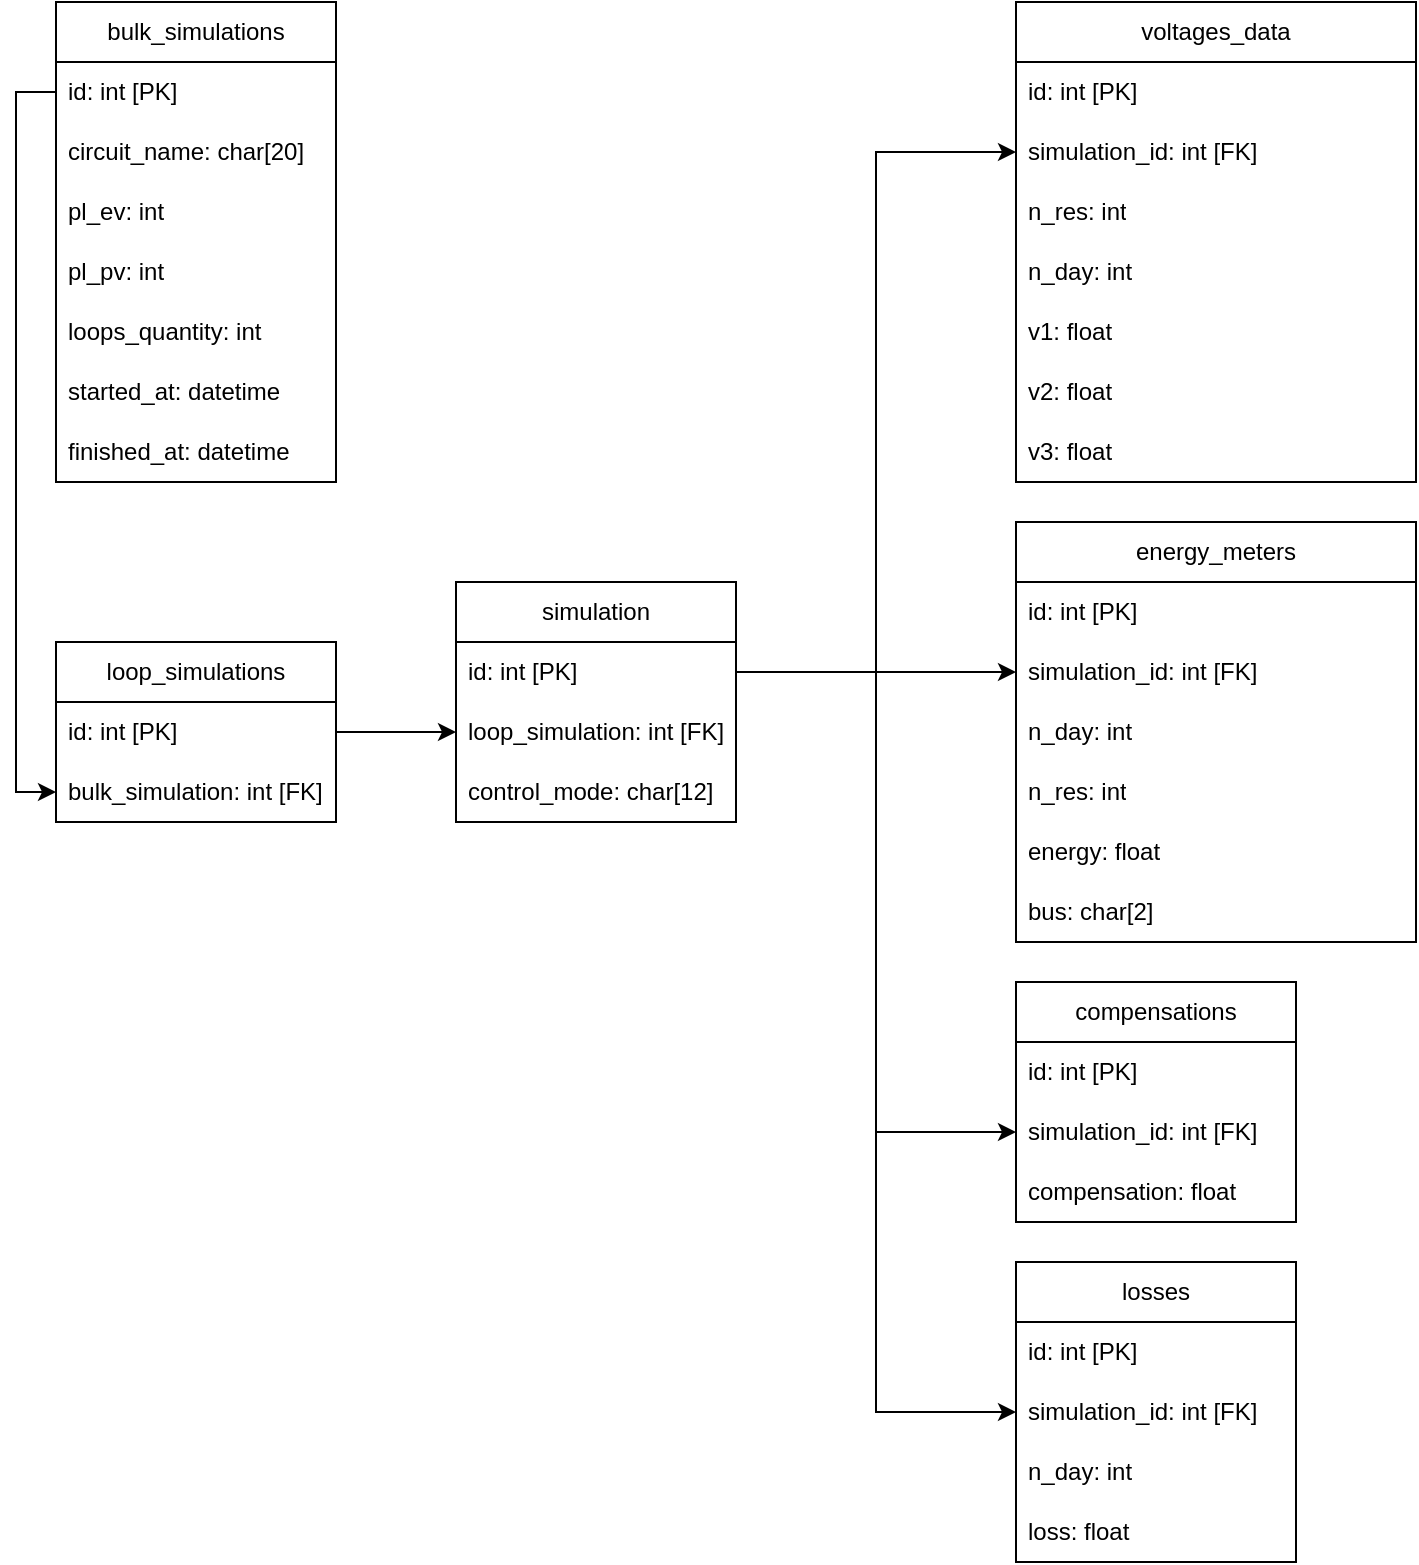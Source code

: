 <mxfile version="24.7.17" pages="2">
  <diagram id="ByuzTfWAhsFWjVy16ImF" name="database">
    <mxGraphModel dx="1434" dy="836" grid="1" gridSize="10" guides="1" tooltips="1" connect="1" arrows="1" fold="1" page="1" pageScale="1" pageWidth="850" pageHeight="1100" math="0" shadow="0">
      <root>
        <mxCell id="0" />
        <mxCell id="1" parent="0" />
        <mxCell id="2" value="bulk_simulations" style="swimlane;fontStyle=0;childLayout=stackLayout;horizontal=1;startSize=30;horizontalStack=0;resizeParent=1;resizeParentMax=0;resizeLast=0;collapsible=1;marginBottom=0;whiteSpace=wrap;html=1;" parent="1" vertex="1">
          <mxGeometry x="40" y="80" width="140" height="240" as="geometry" />
        </mxCell>
        <mxCell id="3" value="id: int [PK]" style="text;strokeColor=none;fillColor=none;align=left;verticalAlign=middle;spacingLeft=4;spacingRight=4;overflow=hidden;points=[[0,0.5],[1,0.5]];portConstraint=eastwest;rotatable=0;whiteSpace=wrap;html=1;" parent="2" vertex="1">
          <mxGeometry y="30" width="140" height="30" as="geometry" />
        </mxCell>
        <mxCell id="gSuRSlL41oqAudCzmP_L-16" value="circuit_name: char[20]" style="text;strokeColor=none;fillColor=none;align=left;verticalAlign=middle;spacingLeft=4;spacingRight=4;overflow=hidden;points=[[0,0.5],[1,0.5]];portConstraint=eastwest;rotatable=0;whiteSpace=wrap;html=1;" parent="2" vertex="1">
          <mxGeometry y="60" width="140" height="30" as="geometry" />
        </mxCell>
        <mxCell id="4" value="pl_ev: int&lt;span style=&quot;white-space: pre;&quot;&gt;&#x9;&lt;/span&gt;" style="text;strokeColor=none;fillColor=none;align=left;verticalAlign=middle;spacingLeft=4;spacingRight=4;overflow=hidden;points=[[0,0.5],[1,0.5]];portConstraint=eastwest;rotatable=0;whiteSpace=wrap;html=1;" parent="2" vertex="1">
          <mxGeometry y="90" width="140" height="30" as="geometry" />
        </mxCell>
        <mxCell id="5" value="pl_pv: int" style="text;strokeColor=none;fillColor=none;align=left;verticalAlign=middle;spacingLeft=4;spacingRight=4;overflow=hidden;points=[[0,0.5],[1,0.5]];portConstraint=eastwest;rotatable=0;whiteSpace=wrap;html=1;" parent="2" vertex="1">
          <mxGeometry y="120" width="140" height="30" as="geometry" />
        </mxCell>
        <mxCell id="6" value="loops_quantity: int" style="text;strokeColor=none;fillColor=none;align=left;verticalAlign=middle;spacingLeft=4;spacingRight=4;overflow=hidden;points=[[0,0.5],[1,0.5]];portConstraint=eastwest;rotatable=0;whiteSpace=wrap;html=1;" parent="2" vertex="1">
          <mxGeometry y="150" width="140" height="30" as="geometry" />
        </mxCell>
        <mxCell id="gSuRSlL41oqAudCzmP_L-17" value="started_at: datetime" style="text;strokeColor=none;fillColor=none;align=left;verticalAlign=middle;spacingLeft=4;spacingRight=4;overflow=hidden;points=[[0,0.5],[1,0.5]];portConstraint=eastwest;rotatable=0;whiteSpace=wrap;html=1;" parent="2" vertex="1">
          <mxGeometry y="180" width="140" height="30" as="geometry" />
        </mxCell>
        <mxCell id="gSuRSlL41oqAudCzmP_L-18" value="finished_at: datetime" style="text;strokeColor=none;fillColor=none;align=left;verticalAlign=middle;spacingLeft=4;spacingRight=4;overflow=hidden;points=[[0,0.5],[1,0.5]];portConstraint=eastwest;rotatable=0;whiteSpace=wrap;html=1;" parent="2" vertex="1">
          <mxGeometry y="210" width="140" height="30" as="geometry" />
        </mxCell>
        <mxCell id="gSuRSlL41oqAudCzmP_L-11" value="compensations" style="swimlane;fontStyle=0;childLayout=stackLayout;horizontal=1;startSize=30;horizontalStack=0;resizeParent=1;resizeParentMax=0;resizeLast=0;collapsible=1;marginBottom=0;whiteSpace=wrap;html=1;" parent="1" vertex="1">
          <mxGeometry x="520" y="570" width="140" height="120" as="geometry" />
        </mxCell>
        <mxCell id="gSuRSlL41oqAudCzmP_L-12" value="id: int [PK]" style="text;strokeColor=none;fillColor=none;align=left;verticalAlign=middle;spacingLeft=4;spacingRight=4;overflow=hidden;points=[[0,0.5],[1,0.5]];portConstraint=eastwest;rotatable=0;whiteSpace=wrap;html=1;" parent="gSuRSlL41oqAudCzmP_L-11" vertex="1">
          <mxGeometry y="30" width="140" height="30" as="geometry" />
        </mxCell>
        <mxCell id="gSuRSlL41oqAudCzmP_L-13" value="simulation_id: int [FK]" style="text;strokeColor=none;fillColor=none;align=left;verticalAlign=middle;spacingLeft=4;spacingRight=4;overflow=hidden;points=[[0,0.5],[1,0.5]];portConstraint=eastwest;rotatable=0;whiteSpace=wrap;html=1;" parent="gSuRSlL41oqAudCzmP_L-11" vertex="1">
          <mxGeometry y="60" width="140" height="30" as="geometry" />
        </mxCell>
        <mxCell id="gSuRSlL41oqAudCzmP_L-14" value="compensation: float" style="text;strokeColor=none;fillColor=none;align=left;verticalAlign=middle;spacingLeft=4;spacingRight=4;overflow=hidden;points=[[0,0.5],[1,0.5]];portConstraint=eastwest;rotatable=0;whiteSpace=wrap;html=1;" parent="gSuRSlL41oqAudCzmP_L-11" vertex="1">
          <mxGeometry y="90" width="140" height="30" as="geometry" />
        </mxCell>
        <mxCell id="gSuRSlL41oqAudCzmP_L-19" value="loop_simulations" style="swimlane;fontStyle=0;childLayout=stackLayout;horizontal=1;startSize=30;horizontalStack=0;resizeParent=1;resizeParentMax=0;resizeLast=0;collapsible=1;marginBottom=0;whiteSpace=wrap;html=1;" parent="1" vertex="1">
          <mxGeometry x="40" y="400" width="140" height="90" as="geometry" />
        </mxCell>
        <mxCell id="gSuRSlL41oqAudCzmP_L-20" value="id: int [PK]" style="text;strokeColor=none;fillColor=none;align=left;verticalAlign=middle;spacingLeft=4;spacingRight=4;overflow=hidden;points=[[0,0.5],[1,0.5]];portConstraint=eastwest;rotatable=0;whiteSpace=wrap;html=1;" parent="gSuRSlL41oqAudCzmP_L-19" vertex="1">
          <mxGeometry y="30" width="140" height="30" as="geometry" />
        </mxCell>
        <mxCell id="gSuRSlL41oqAudCzmP_L-21" value="bulk_simulation: int [FK]" style="text;strokeColor=none;fillColor=none;align=left;verticalAlign=middle;spacingLeft=4;spacingRight=4;overflow=hidden;points=[[0,0.5],[1,0.5]];portConstraint=eastwest;rotatable=0;whiteSpace=wrap;html=1;" parent="gSuRSlL41oqAudCzmP_L-19" vertex="1">
          <mxGeometry y="60" width="140" height="30" as="geometry" />
        </mxCell>
        <mxCell id="9g8HrfXZKX0gZ8bXr7Jw-6" style="edgeStyle=orthogonalEdgeStyle;rounded=0;orthogonalLoop=1;jettySize=auto;html=1;exitX=1;exitY=0.5;exitDx=0;exitDy=0;" parent="gSuRSlL41oqAudCzmP_L-19" source="gSuRSlL41oqAudCzmP_L-20" target="gSuRSlL41oqAudCzmP_L-20" edge="1">
          <mxGeometry relative="1" as="geometry" />
        </mxCell>
        <mxCell id="gSuRSlL41oqAudCzmP_L-28" value="voltages_data" style="swimlane;fontStyle=0;childLayout=stackLayout;horizontal=1;startSize=30;horizontalStack=0;resizeParent=1;resizeParentMax=0;resizeLast=0;collapsible=1;marginBottom=0;whiteSpace=wrap;html=1;" parent="1" vertex="1">
          <mxGeometry x="520" y="80" width="200" height="240" as="geometry" />
        </mxCell>
        <mxCell id="gSuRSlL41oqAudCzmP_L-29" value="id: int [PK]" style="text;strokeColor=none;fillColor=none;align=left;verticalAlign=middle;spacingLeft=4;spacingRight=4;overflow=hidden;points=[[0,0.5],[1,0.5]];portConstraint=eastwest;rotatable=0;whiteSpace=wrap;html=1;" parent="gSuRSlL41oqAudCzmP_L-28" vertex="1">
          <mxGeometry y="30" width="200" height="30" as="geometry" />
        </mxCell>
        <mxCell id="gSuRSlL41oqAudCzmP_L-30" value="simulation_id: int [FK]" style="text;strokeColor=none;fillColor=none;align=left;verticalAlign=middle;spacingLeft=4;spacingRight=4;overflow=hidden;points=[[0,0.5],[1,0.5]];portConstraint=eastwest;rotatable=0;whiteSpace=wrap;html=1;" parent="gSuRSlL41oqAudCzmP_L-28" vertex="1">
          <mxGeometry y="60" width="200" height="30" as="geometry" />
        </mxCell>
        <mxCell id="gSuRSlL41oqAudCzmP_L-33" value="n_res: int" style="text;strokeColor=none;fillColor=none;align=left;verticalAlign=middle;spacingLeft=4;spacingRight=4;overflow=hidden;points=[[0,0.5],[1,0.5]];portConstraint=eastwest;rotatable=0;whiteSpace=wrap;html=1;" parent="gSuRSlL41oqAudCzmP_L-28" vertex="1">
          <mxGeometry y="90" width="200" height="30" as="geometry" />
        </mxCell>
        <mxCell id="gSuRSlL41oqAudCzmP_L-34" value="n_day: int" style="text;strokeColor=none;fillColor=none;align=left;verticalAlign=middle;spacingLeft=4;spacingRight=4;overflow=hidden;points=[[0,0.5],[1,0.5]];portConstraint=eastwest;rotatable=0;whiteSpace=wrap;html=1;" parent="gSuRSlL41oqAudCzmP_L-28" vertex="1">
          <mxGeometry y="120" width="200" height="30" as="geometry" />
        </mxCell>
        <mxCell id="gSuRSlL41oqAudCzmP_L-37" value="v1: float" style="text;strokeColor=none;fillColor=none;align=left;verticalAlign=middle;spacingLeft=4;spacingRight=4;overflow=hidden;points=[[0,0.5],[1,0.5]];portConstraint=eastwest;rotatable=0;whiteSpace=wrap;html=1;" parent="gSuRSlL41oqAudCzmP_L-28" vertex="1">
          <mxGeometry y="150" width="200" height="30" as="geometry" />
        </mxCell>
        <mxCell id="gSuRSlL41oqAudCzmP_L-39" value="v2: float" style="text;strokeColor=none;fillColor=none;align=left;verticalAlign=middle;spacingLeft=4;spacingRight=4;overflow=hidden;points=[[0,0.5],[1,0.5]];portConstraint=eastwest;rotatable=0;whiteSpace=wrap;html=1;" parent="gSuRSlL41oqAudCzmP_L-28" vertex="1">
          <mxGeometry y="180" width="200" height="30" as="geometry" />
        </mxCell>
        <mxCell id="gSuRSlL41oqAudCzmP_L-41" value="v3: float" style="text;strokeColor=none;fillColor=none;align=left;verticalAlign=middle;spacingLeft=4;spacingRight=4;overflow=hidden;points=[[0,0.5],[1,0.5]];portConstraint=eastwest;rotatable=0;whiteSpace=wrap;html=1;" parent="gSuRSlL41oqAudCzmP_L-28" vertex="1">
          <mxGeometry y="210" width="200" height="30" as="geometry" />
        </mxCell>
        <mxCell id="gSuRSlL41oqAudCzmP_L-66" value="losses" style="swimlane;fontStyle=0;childLayout=stackLayout;horizontal=1;startSize=30;horizontalStack=0;resizeParent=1;resizeParentMax=0;resizeLast=0;collapsible=1;marginBottom=0;whiteSpace=wrap;html=1;" parent="1" vertex="1">
          <mxGeometry x="520" y="710" width="140" height="150" as="geometry" />
        </mxCell>
        <mxCell id="gSuRSlL41oqAudCzmP_L-67" value="id: int [PK]" style="text;strokeColor=none;fillColor=none;align=left;verticalAlign=middle;spacingLeft=4;spacingRight=4;overflow=hidden;points=[[0,0.5],[1,0.5]];portConstraint=eastwest;rotatable=0;whiteSpace=wrap;html=1;" parent="gSuRSlL41oqAudCzmP_L-66" vertex="1">
          <mxGeometry y="30" width="140" height="30" as="geometry" />
        </mxCell>
        <mxCell id="gSuRSlL41oqAudCzmP_L-68" value="simulation_id: int [FK]" style="text;strokeColor=none;fillColor=none;align=left;verticalAlign=middle;spacingLeft=4;spacingRight=4;overflow=hidden;points=[[0,0.5],[1,0.5]];portConstraint=eastwest;rotatable=0;whiteSpace=wrap;html=1;" parent="gSuRSlL41oqAudCzmP_L-66" vertex="1">
          <mxGeometry y="60" width="140" height="30" as="geometry" />
        </mxCell>
        <mxCell id="gSuRSlL41oqAudCzmP_L-71" value="n_day: int" style="text;strokeColor=none;fillColor=none;align=left;verticalAlign=middle;spacingLeft=4;spacingRight=4;overflow=hidden;points=[[0,0.5],[1,0.5]];portConstraint=eastwest;rotatable=0;whiteSpace=wrap;html=1;" parent="gSuRSlL41oqAudCzmP_L-66" vertex="1">
          <mxGeometry y="90" width="140" height="30" as="geometry" />
        </mxCell>
        <mxCell id="gSuRSlL41oqAudCzmP_L-72" value="loss: float" style="text;strokeColor=none;fillColor=none;align=left;verticalAlign=middle;spacingLeft=4;spacingRight=4;overflow=hidden;points=[[0,0.5],[1,0.5]];portConstraint=eastwest;rotatable=0;whiteSpace=wrap;html=1;" parent="gSuRSlL41oqAudCzmP_L-66" vertex="1">
          <mxGeometry y="120" width="140" height="30" as="geometry" />
        </mxCell>
        <mxCell id="gSuRSlL41oqAudCzmP_L-82" value="energy_meters" style="swimlane;fontStyle=0;childLayout=stackLayout;horizontal=1;startSize=30;horizontalStack=0;resizeParent=1;resizeParentMax=0;resizeLast=0;collapsible=1;marginBottom=0;whiteSpace=wrap;html=1;" parent="1" vertex="1">
          <mxGeometry x="520" y="340" width="200" height="210" as="geometry" />
        </mxCell>
        <mxCell id="gSuRSlL41oqAudCzmP_L-83" value="id: int [PK]" style="text;strokeColor=none;fillColor=none;align=left;verticalAlign=middle;spacingLeft=4;spacingRight=4;overflow=hidden;points=[[0,0.5],[1,0.5]];portConstraint=eastwest;rotatable=0;whiteSpace=wrap;html=1;" parent="gSuRSlL41oqAudCzmP_L-82" vertex="1">
          <mxGeometry y="30" width="200" height="30" as="geometry" />
        </mxCell>
        <mxCell id="gSuRSlL41oqAudCzmP_L-84" value="simulation_id: int [FK]" style="text;strokeColor=none;fillColor=none;align=left;verticalAlign=middle;spacingLeft=4;spacingRight=4;overflow=hidden;points=[[0,0.5],[1,0.5]];portConstraint=eastwest;rotatable=0;whiteSpace=wrap;html=1;" parent="gSuRSlL41oqAudCzmP_L-82" vertex="1">
          <mxGeometry y="60" width="200" height="30" as="geometry" />
        </mxCell>
        <mxCell id="gSuRSlL41oqAudCzmP_L-86" value="n_day: int" style="text;strokeColor=none;fillColor=none;align=left;verticalAlign=middle;spacingLeft=4;spacingRight=4;overflow=hidden;points=[[0,0.5],[1,0.5]];portConstraint=eastwest;rotatable=0;whiteSpace=wrap;html=1;" parent="gSuRSlL41oqAudCzmP_L-82" vertex="1">
          <mxGeometry y="90" width="200" height="30" as="geometry" />
        </mxCell>
        <mxCell id="gSuRSlL41oqAudCzmP_L-88" value="n_res: int" style="text;strokeColor=none;fillColor=none;align=left;verticalAlign=middle;spacingLeft=4;spacingRight=4;overflow=hidden;points=[[0,0.5],[1,0.5]];portConstraint=eastwest;rotatable=0;whiteSpace=wrap;html=1;" parent="gSuRSlL41oqAudCzmP_L-82" vertex="1">
          <mxGeometry y="120" width="200" height="30" as="geometry" />
        </mxCell>
        <mxCell id="gSuRSlL41oqAudCzmP_L-87" value="energy: float" style="text;strokeColor=none;fillColor=none;align=left;verticalAlign=middle;spacingLeft=4;spacingRight=4;overflow=hidden;points=[[0,0.5],[1,0.5]];portConstraint=eastwest;rotatable=0;whiteSpace=wrap;html=1;" parent="gSuRSlL41oqAudCzmP_L-82" vertex="1">
          <mxGeometry y="150" width="200" height="30" as="geometry" />
        </mxCell>
        <mxCell id="VLXd6G6j0hehMdsDS7tt-6" value="bus: char[2]" style="text;strokeColor=none;fillColor=none;align=left;verticalAlign=middle;spacingLeft=4;spacingRight=4;overflow=hidden;points=[[0,0.5],[1,0.5]];portConstraint=eastwest;rotatable=0;whiteSpace=wrap;html=1;" parent="gSuRSlL41oqAudCzmP_L-82" vertex="1">
          <mxGeometry y="180" width="200" height="30" as="geometry" />
        </mxCell>
        <mxCell id="9g8HrfXZKX0gZ8bXr7Jw-7" style="edgeStyle=orthogonalEdgeStyle;rounded=0;orthogonalLoop=1;jettySize=auto;html=1;exitX=0;exitY=0.5;exitDx=0;exitDy=0;entryX=0;entryY=0.5;entryDx=0;entryDy=0;" parent="1" source="3" target="gSuRSlL41oqAudCzmP_L-21" edge="1">
          <mxGeometry relative="1" as="geometry" />
        </mxCell>
        <mxCell id="j06lZG9dQ--dD_zM-TU6-6" value="simulation" style="swimlane;fontStyle=0;childLayout=stackLayout;horizontal=1;startSize=30;horizontalStack=0;resizeParent=1;resizeParentMax=0;resizeLast=0;collapsible=1;marginBottom=0;whiteSpace=wrap;html=1;" vertex="1" parent="1">
          <mxGeometry x="240" y="370" width="140" height="120" as="geometry" />
        </mxCell>
        <mxCell id="j06lZG9dQ--dD_zM-TU6-7" value="id: int [PK]" style="text;strokeColor=none;fillColor=none;align=left;verticalAlign=middle;spacingLeft=4;spacingRight=4;overflow=hidden;points=[[0,0.5],[1,0.5]];portConstraint=eastwest;rotatable=0;whiteSpace=wrap;html=1;" vertex="1" parent="j06lZG9dQ--dD_zM-TU6-6">
          <mxGeometry y="30" width="140" height="30" as="geometry" />
        </mxCell>
        <mxCell id="j06lZG9dQ--dD_zM-TU6-8" value="loop_simulation: int [FK]" style="text;strokeColor=none;fillColor=none;align=left;verticalAlign=middle;spacingLeft=4;spacingRight=4;overflow=hidden;points=[[0,0.5],[1,0.5]];portConstraint=eastwest;rotatable=0;whiteSpace=wrap;html=1;" vertex="1" parent="j06lZG9dQ--dD_zM-TU6-6">
          <mxGeometry y="60" width="140" height="30" as="geometry" />
        </mxCell>
        <mxCell id="j06lZG9dQ--dD_zM-TU6-9" value="control_mode: char[12&lt;span style=&quot;background-color: initial;&quot;&gt;]&lt;/span&gt;" style="text;strokeColor=none;fillColor=none;align=left;verticalAlign=middle;spacingLeft=4;spacingRight=4;overflow=hidden;points=[[0,0.5],[1,0.5]];portConstraint=eastwest;rotatable=0;whiteSpace=wrap;html=1;" vertex="1" parent="j06lZG9dQ--dD_zM-TU6-6">
          <mxGeometry y="90" width="140" height="30" as="geometry" />
        </mxCell>
        <mxCell id="j06lZG9dQ--dD_zM-TU6-10" style="edgeStyle=orthogonalEdgeStyle;rounded=0;orthogonalLoop=1;jettySize=auto;html=1;exitX=1;exitY=0.5;exitDx=0;exitDy=0;" edge="1" parent="j06lZG9dQ--dD_zM-TU6-6" source="j06lZG9dQ--dD_zM-TU6-7" target="j06lZG9dQ--dD_zM-TU6-7">
          <mxGeometry relative="1" as="geometry" />
        </mxCell>
        <mxCell id="j06lZG9dQ--dD_zM-TU6-11" style="edgeStyle=orthogonalEdgeStyle;rounded=0;orthogonalLoop=1;jettySize=auto;html=1;exitX=1;exitY=0.5;exitDx=0;exitDy=0;entryX=0;entryY=0.5;entryDx=0;entryDy=0;" edge="1" parent="1" source="gSuRSlL41oqAudCzmP_L-20" target="j06lZG9dQ--dD_zM-TU6-8">
          <mxGeometry relative="1" as="geometry" />
        </mxCell>
        <mxCell id="j06lZG9dQ--dD_zM-TU6-12" style="edgeStyle=orthogonalEdgeStyle;rounded=0;orthogonalLoop=1;jettySize=auto;html=1;exitX=1;exitY=0.5;exitDx=0;exitDy=0;" edge="1" parent="1" source="j06lZG9dQ--dD_zM-TU6-7" target="gSuRSlL41oqAudCzmP_L-30">
          <mxGeometry relative="1" as="geometry" />
        </mxCell>
        <mxCell id="j06lZG9dQ--dD_zM-TU6-14" style="edgeStyle=orthogonalEdgeStyle;rounded=0;orthogonalLoop=1;jettySize=auto;html=1;exitX=1;exitY=0.5;exitDx=0;exitDy=0;entryX=0;entryY=0.5;entryDx=0;entryDy=0;" edge="1" parent="1" source="j06lZG9dQ--dD_zM-TU6-7" target="gSuRSlL41oqAudCzmP_L-84">
          <mxGeometry relative="1" as="geometry" />
        </mxCell>
        <mxCell id="j06lZG9dQ--dD_zM-TU6-15" style="edgeStyle=orthogonalEdgeStyle;rounded=0;orthogonalLoop=1;jettySize=auto;html=1;exitX=1;exitY=0.5;exitDx=0;exitDy=0;" edge="1" parent="1" source="j06lZG9dQ--dD_zM-TU6-7" target="gSuRSlL41oqAudCzmP_L-13">
          <mxGeometry relative="1" as="geometry" />
        </mxCell>
        <mxCell id="j06lZG9dQ--dD_zM-TU6-16" style="edgeStyle=orthogonalEdgeStyle;rounded=0;orthogonalLoop=1;jettySize=auto;html=1;exitX=1;exitY=0.5;exitDx=0;exitDy=0;entryX=0;entryY=0.5;entryDx=0;entryDy=0;" edge="1" parent="1" source="j06lZG9dQ--dD_zM-TU6-7" target="gSuRSlL41oqAudCzmP_L-68">
          <mxGeometry relative="1" as="geometry" />
        </mxCell>
      </root>
    </mxGraphModel>
  </diagram>
  <diagram id="se_Ws5dvR4rNfFF1b0kc" name="simulation_organization">
    <mxGraphModel dx="1434" dy="836" grid="1" gridSize="10" guides="1" tooltips="1" connect="1" arrows="1" fold="1" page="1" pageScale="1" pageWidth="4681" pageHeight="3300" math="0" shadow="0">
      <root>
        <mxCell id="0" />
        <mxCell id="1" parent="0" />
        <mxCell id="i670nb8gKjueW4QopLA5-3" value="" style="edgeStyle=orthogonalEdgeStyle;rounded=0;orthogonalLoop=1;jettySize=auto;html=1;" edge="1" parent="1" source="i670nb8gKjueW4QopLA5-1" target="i670nb8gKjueW4QopLA5-2">
          <mxGeometry relative="1" as="geometry" />
        </mxCell>
        <mxCell id="i670nb8gKjueW4QopLA5-1" value="Bulk simulation" style="rounded=0;whiteSpace=wrap;html=1;fillColor=#dae8fc;strokeColor=#6c8ebf;" vertex="1" parent="1">
          <mxGeometry x="320" y="120" width="120" height="60" as="geometry" />
        </mxCell>
        <mxCell id="i670nb8gKjueW4QopLA5-2" value="Simulation" style="whiteSpace=wrap;html=1;rounded=0;" vertex="1" parent="1">
          <mxGeometry x="480" y="120" width="120" height="60" as="geometry" />
        </mxCell>
      </root>
    </mxGraphModel>
  </diagram>
</mxfile>
